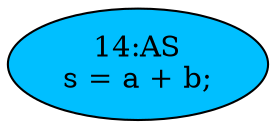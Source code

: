 strict digraph "" {
	node [label="\N"];
	"14:AS"	[ast="<pyverilog.vparser.ast.Assign object at 0x7fd418a97410>",
		def_var="['s']",
		fillcolor=deepskyblue,
		label="14:AS
s = a + b;",
		statements="[]",
		style=filled,
		typ=Assign,
		use_var="['a', 'b']"];
}
